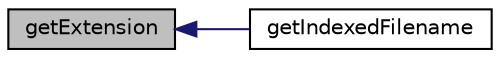 digraph "getExtension"
{
  edge [fontname="Helvetica",fontsize="10",labelfontname="Helvetica",labelfontsize="10"];
  node [fontname="Helvetica",fontsize="10",shape=record];
  rankdir="LR";
  Node5 [label="getExtension",height=0.2,width=0.4,color="black", fillcolor="grey75", style="filled", fontcolor="black"];
  Node5 -> Node6 [dir="back",color="midnightblue",fontsize="10",style="solid",fontname="Helvetica"];
  Node6 [label="getIndexedFilename",height=0.2,width=0.4,color="black", fillcolor="white", style="filled",URL="$class_p_h_p_excel___worksheet___drawing.html#a06bcb905b901cc44cdcfcbe33c7e7a88"];
}
